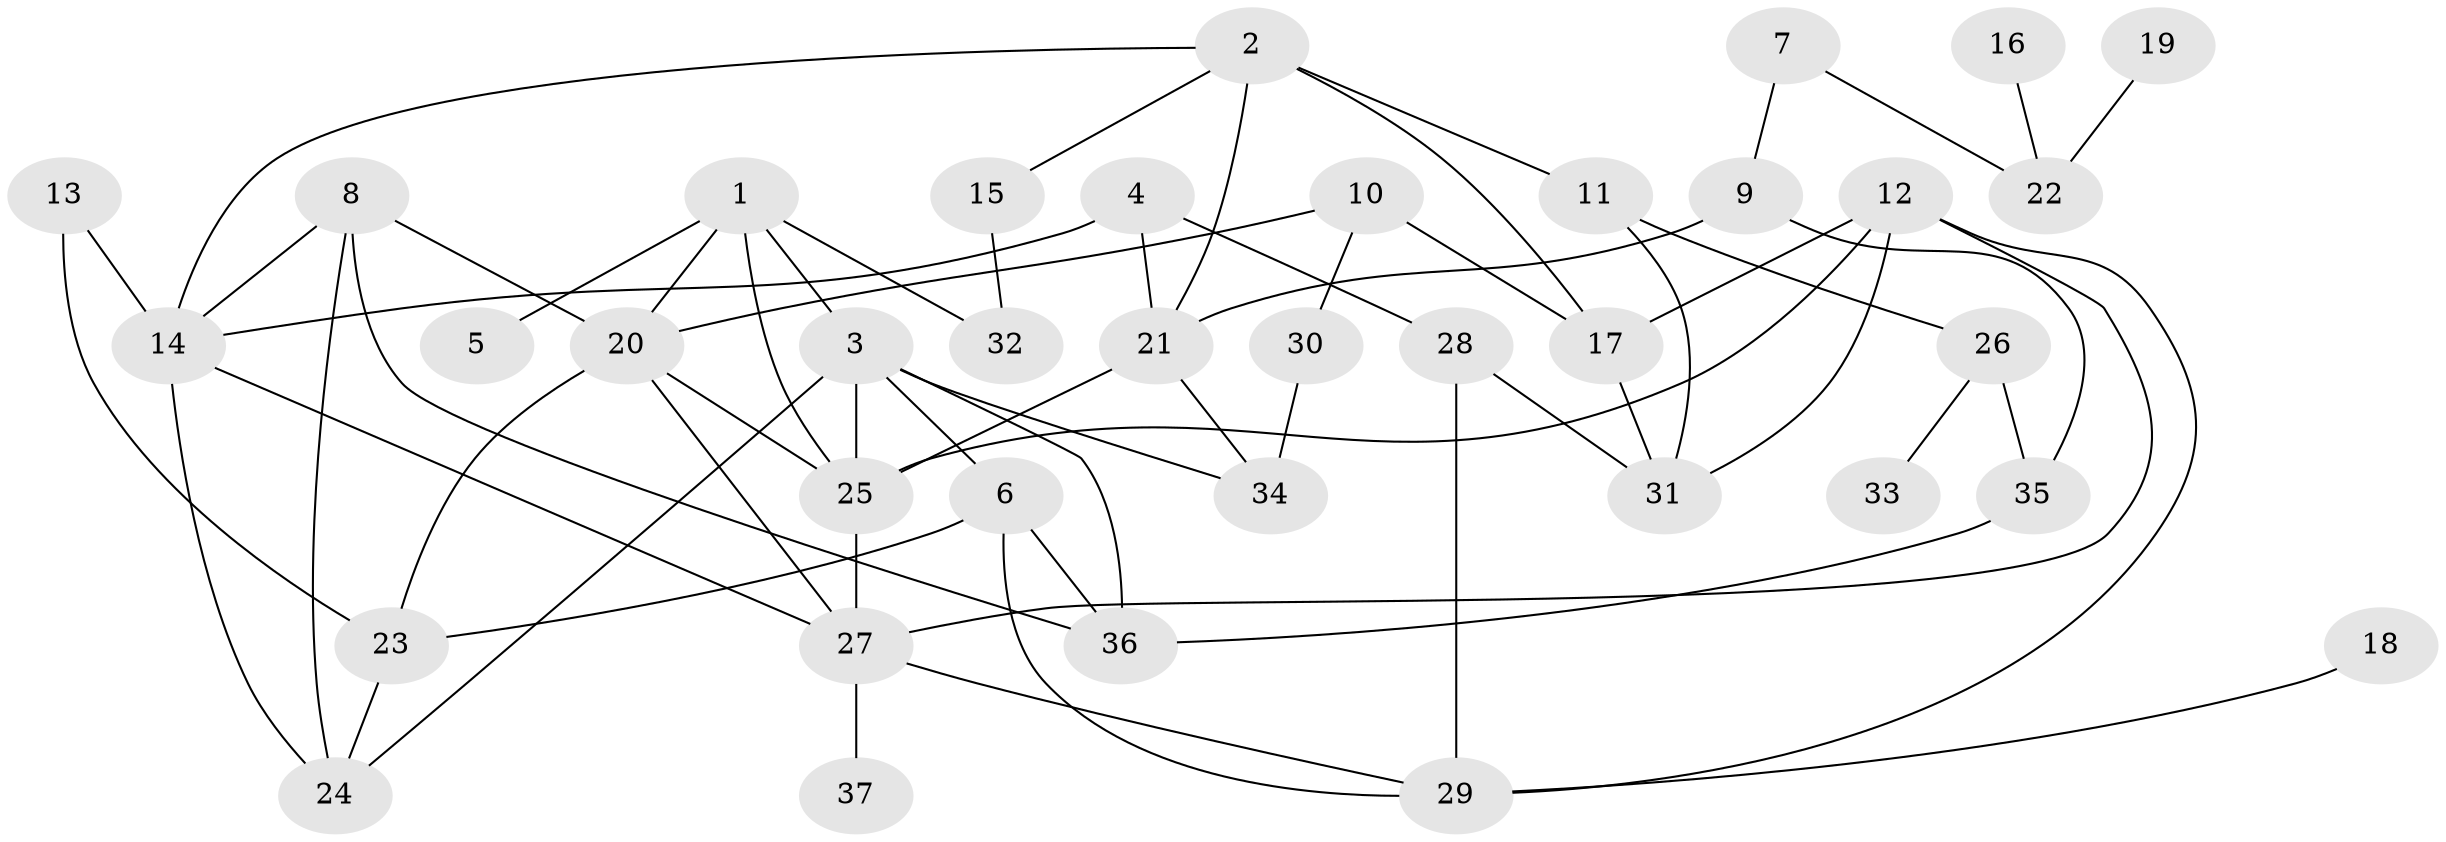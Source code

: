 // original degree distribution, {7: 0.0273972602739726, 5: 0.0958904109589041, 6: 0.0136986301369863, 4: 0.1643835616438356, 1: 0.2191780821917808, 3: 0.2054794520547945, 2: 0.273972602739726}
// Generated by graph-tools (version 1.1) at 2025/01/03/09/25 03:01:11]
// undirected, 37 vertices, 63 edges
graph export_dot {
graph [start="1"]
  node [color=gray90,style=filled];
  1;
  2;
  3;
  4;
  5;
  6;
  7;
  8;
  9;
  10;
  11;
  12;
  13;
  14;
  15;
  16;
  17;
  18;
  19;
  20;
  21;
  22;
  23;
  24;
  25;
  26;
  27;
  28;
  29;
  30;
  31;
  32;
  33;
  34;
  35;
  36;
  37;
  1 -- 3 [weight=1.0];
  1 -- 5 [weight=1.0];
  1 -- 20 [weight=1.0];
  1 -- 25 [weight=1.0];
  1 -- 32 [weight=1.0];
  2 -- 11 [weight=1.0];
  2 -- 14 [weight=1.0];
  2 -- 15 [weight=1.0];
  2 -- 17 [weight=1.0];
  2 -- 21 [weight=1.0];
  3 -- 6 [weight=1.0];
  3 -- 24 [weight=1.0];
  3 -- 25 [weight=1.0];
  3 -- 34 [weight=1.0];
  3 -- 36 [weight=1.0];
  4 -- 14 [weight=1.0];
  4 -- 21 [weight=1.0];
  4 -- 28 [weight=1.0];
  6 -- 23 [weight=1.0];
  6 -- 29 [weight=1.0];
  6 -- 36 [weight=1.0];
  7 -- 9 [weight=1.0];
  7 -- 22 [weight=1.0];
  8 -- 14 [weight=1.0];
  8 -- 20 [weight=1.0];
  8 -- 24 [weight=1.0];
  8 -- 36 [weight=1.0];
  9 -- 21 [weight=2.0];
  9 -- 35 [weight=1.0];
  10 -- 17 [weight=1.0];
  10 -- 20 [weight=1.0];
  10 -- 30 [weight=1.0];
  11 -- 26 [weight=1.0];
  11 -- 31 [weight=1.0];
  12 -- 17 [weight=1.0];
  12 -- 25 [weight=1.0];
  12 -- 27 [weight=1.0];
  12 -- 29 [weight=1.0];
  12 -- 31 [weight=1.0];
  13 -- 14 [weight=1.0];
  13 -- 23 [weight=1.0];
  14 -- 24 [weight=1.0];
  14 -- 27 [weight=1.0];
  15 -- 32 [weight=1.0];
  16 -- 22 [weight=1.0];
  17 -- 31 [weight=1.0];
  18 -- 29 [weight=1.0];
  19 -- 22 [weight=1.0];
  20 -- 23 [weight=1.0];
  20 -- 25 [weight=1.0];
  20 -- 27 [weight=1.0];
  21 -- 25 [weight=1.0];
  21 -- 34 [weight=1.0];
  23 -- 24 [weight=1.0];
  25 -- 27 [weight=1.0];
  26 -- 33 [weight=1.0];
  26 -- 35 [weight=1.0];
  27 -- 29 [weight=1.0];
  27 -- 37 [weight=1.0];
  28 -- 29 [weight=1.0];
  28 -- 31 [weight=1.0];
  30 -- 34 [weight=2.0];
  35 -- 36 [weight=1.0];
}
